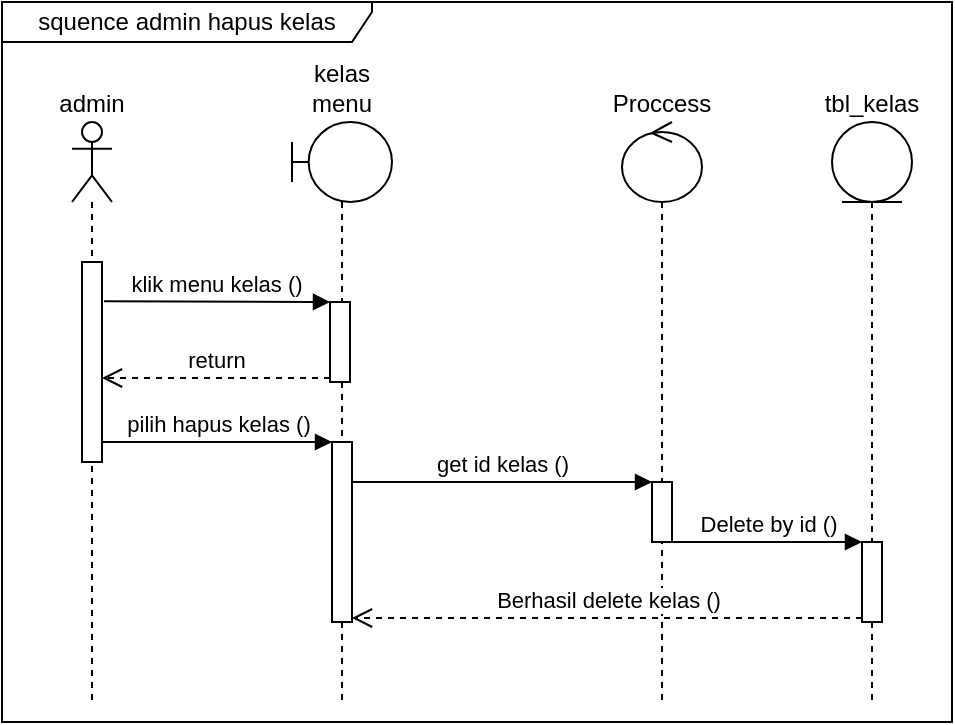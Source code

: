 <mxfile version="17.4.2" type="device"><diagram id="YW04OZU-iOZI01nlNQxz" name="Page-1"><mxGraphModel dx="862" dy="553" grid="1" gridSize="10" guides="1" tooltips="1" connect="1" arrows="1" fold="1" page="1" pageScale="1" pageWidth="850" pageHeight="1100" math="0" shadow="0"><root><mxCell id="0"/><mxCell id="1" parent="0"/><mxCell id="RFjXHHfzHuAORrrQnQT8-1" value="kelas menu" style="shape=umlLifeline;participant=umlBoundary;perimeter=lifelinePerimeter;whiteSpace=wrap;html=1;container=1;collapsible=0;recursiveResize=0;verticalAlign=bottom;spacingTop=36;outlineConnect=0;labelPosition=center;verticalLabelPosition=top;align=center;fontSize=12;" parent="1" vertex="1"><mxGeometry x="215" y="150" width="50" height="290" as="geometry"/></mxCell><mxCell id="RFjXHHfzHuAORrrQnQT8-24" value="" style="html=1;points=[];perimeter=orthogonalPerimeter;" parent="RFjXHHfzHuAORrrQnQT8-1" vertex="1"><mxGeometry x="19" y="90" width="10" height="40" as="geometry"/></mxCell><mxCell id="RFjXHHfzHuAORrrQnQT8-27" value="" style="html=1;points=[];perimeter=orthogonalPerimeter;" parent="RFjXHHfzHuAORrrQnQT8-1" vertex="1"><mxGeometry x="20" y="160" width="10" height="90" as="geometry"/></mxCell><mxCell id="RFjXHHfzHuAORrrQnQT8-4" value="Proccess" style="shape=umlLifeline;participant=umlControl;perimeter=lifelinePerimeter;whiteSpace=wrap;html=1;container=1;collapsible=0;recursiveResize=0;verticalAlign=bottom;spacingTop=36;outlineConnect=0;fontSize=12;labelPosition=center;verticalLabelPosition=top;align=center;" parent="1" vertex="1"><mxGeometry x="380" y="150" width="40" height="290" as="geometry"/></mxCell><mxCell id="RFjXHHfzHuAORrrQnQT8-33" value="" style="html=1;points=[];perimeter=orthogonalPerimeter;" parent="RFjXHHfzHuAORrrQnQT8-4" vertex="1"><mxGeometry x="15" y="180" width="10" height="30" as="geometry"/></mxCell><mxCell id="RFjXHHfzHuAORrrQnQT8-8" value="tbl_kelas" style="shape=umlLifeline;participant=umlEntity;perimeter=lifelinePerimeter;whiteSpace=wrap;html=1;container=1;collapsible=0;recursiveResize=0;verticalAlign=bottom;spacingTop=36;outlineConnect=0;fontSize=12;labelPosition=center;verticalLabelPosition=top;align=center;" parent="1" vertex="1"><mxGeometry x="485" y="150" width="40" height="290" as="geometry"/></mxCell><mxCell id="RFjXHHfzHuAORrrQnQT8-55" value="" style="html=1;points=[];perimeter=orthogonalPerimeter;" parent="RFjXHHfzHuAORrrQnQT8-8" vertex="1"><mxGeometry x="15" y="210" width="10" height="40" as="geometry"/></mxCell><mxCell id="RFjXHHfzHuAORrrQnQT8-10" value="admin" style="shape=umlLifeline;participant=umlActor;perimeter=lifelinePerimeter;whiteSpace=wrap;html=1;container=1;collapsible=0;recursiveResize=0;verticalAlign=bottom;spacingTop=36;outlineConnect=0;fontSize=12;labelPosition=center;verticalLabelPosition=top;align=center;" parent="1" vertex="1"><mxGeometry x="105" y="150" width="20" height="290" as="geometry"/></mxCell><mxCell id="RFjXHHfzHuAORrrQnQT8-11" value="" style="html=1;points=[];perimeter=orthogonalPerimeter;fontSize=12;" parent="RFjXHHfzHuAORrrQnQT8-10" vertex="1"><mxGeometry x="5" y="70" width="10" height="100" as="geometry"/></mxCell><mxCell id="RFjXHHfzHuAORrrQnQT8-25" value="klik menu kelas ()" style="html=1;verticalAlign=bottom;endArrow=block;entryX=0;entryY=0;rounded=0;exitX=1.1;exitY=0.196;exitDx=0;exitDy=0;exitPerimeter=0;" parent="1" source="RFjXHHfzHuAORrrQnQT8-11" target="RFjXHHfzHuAORrrQnQT8-24" edge="1"><mxGeometry relative="1" as="geometry"><mxPoint x="125" y="240" as="sourcePoint"/></mxGeometry></mxCell><mxCell id="RFjXHHfzHuAORrrQnQT8-26" value="return" style="html=1;verticalAlign=bottom;endArrow=open;dashed=1;endSize=8;exitX=0;exitY=0.95;rounded=0;" parent="1" source="RFjXHHfzHuAORrrQnQT8-24" target="RFjXHHfzHuAORrrQnQT8-11" edge="1"><mxGeometry relative="1" as="geometry"><mxPoint x="224" y="316" as="targetPoint"/></mxGeometry></mxCell><mxCell id="RFjXHHfzHuAORrrQnQT8-28" value="pilih hapus kelas ()" style="html=1;verticalAlign=bottom;endArrow=block;entryX=0;entryY=0;rounded=0;" parent="1" source="RFjXHHfzHuAORrrQnQT8-11" target="RFjXHHfzHuAORrrQnQT8-27" edge="1"><mxGeometry relative="1" as="geometry"><mxPoint x="165" y="310" as="sourcePoint"/></mxGeometry></mxCell><mxCell id="RFjXHHfzHuAORrrQnQT8-34" value="get id kelas ()" style="html=1;verticalAlign=bottom;endArrow=block;entryX=0;entryY=0;rounded=0;" parent="1" source="RFjXHHfzHuAORrrQnQT8-27" target="RFjXHHfzHuAORrrQnQT8-33" edge="1"><mxGeometry relative="1" as="geometry"><mxPoint x="290" y="330" as="sourcePoint"/></mxGeometry></mxCell><mxCell id="RFjXHHfzHuAORrrQnQT8-56" value="Delete by id ()" style="html=1;verticalAlign=bottom;endArrow=block;entryX=0;entryY=0;rounded=0;" parent="1" source="RFjXHHfzHuAORrrQnQT8-33" target="RFjXHHfzHuAORrrQnQT8-55" edge="1"><mxGeometry relative="1" as="geometry"><mxPoint x="430" y="360" as="sourcePoint"/></mxGeometry></mxCell><mxCell id="RFjXHHfzHuAORrrQnQT8-57" value="Berhasil delete kelas ()" style="html=1;verticalAlign=bottom;endArrow=open;dashed=1;endSize=8;exitX=0;exitY=0.95;rounded=0;" parent="1" source="RFjXHHfzHuAORrrQnQT8-55" target="RFjXHHfzHuAORrrQnQT8-27" edge="1"><mxGeometry relative="1" as="geometry"><mxPoint x="430" y="436" as="targetPoint"/></mxGeometry></mxCell><mxCell id="RFjXHHfzHuAORrrQnQT8-58" value="squence admin hapus kelas" style="shape=umlFrame;whiteSpace=wrap;html=1;width=185;height=20;" parent="1" vertex="1"><mxGeometry x="70" y="90" width="475" height="360" as="geometry"/></mxCell></root></mxGraphModel></diagram></mxfile>